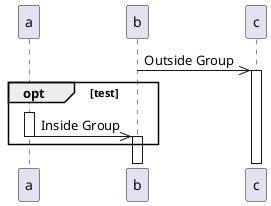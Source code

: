 @startuml
!pragma teoz true
participant a
participant b
participant c
b ->> c ++: Outside Group
opt test
  activate a
  a ->> b --++ : Inside Group
end
deactivate a
deactivate c
deactivate b
@enduml
@startuml
!pragma teoz true
participant a
participant b
participant c
b ->> c ++: Outside Group
&opt test
  activate a
  a ->> b --++ : Inside Group
end
deactivate a
deactivate c
deactivate b
@enduml
{
  "sha1": "bn5me39usnvxxsey2i49kqfcs144vdq",
  "insertion": {
    "when": "2024-05-30T20:48:22.126Z",
    "url": "https://forum.plantuml.net/10912/active-lifeline-not-shown-with-parallel-loop",
    "user": "plantuml@gmail.com"
  }
}
@startuml
!pragma teoz true
autoactivate on


loop 1 to n
a-> b: hi
end

loop 1 to n
b->c : broken1
end

& loop 1 to n
e->f : broken2
end
@enduml